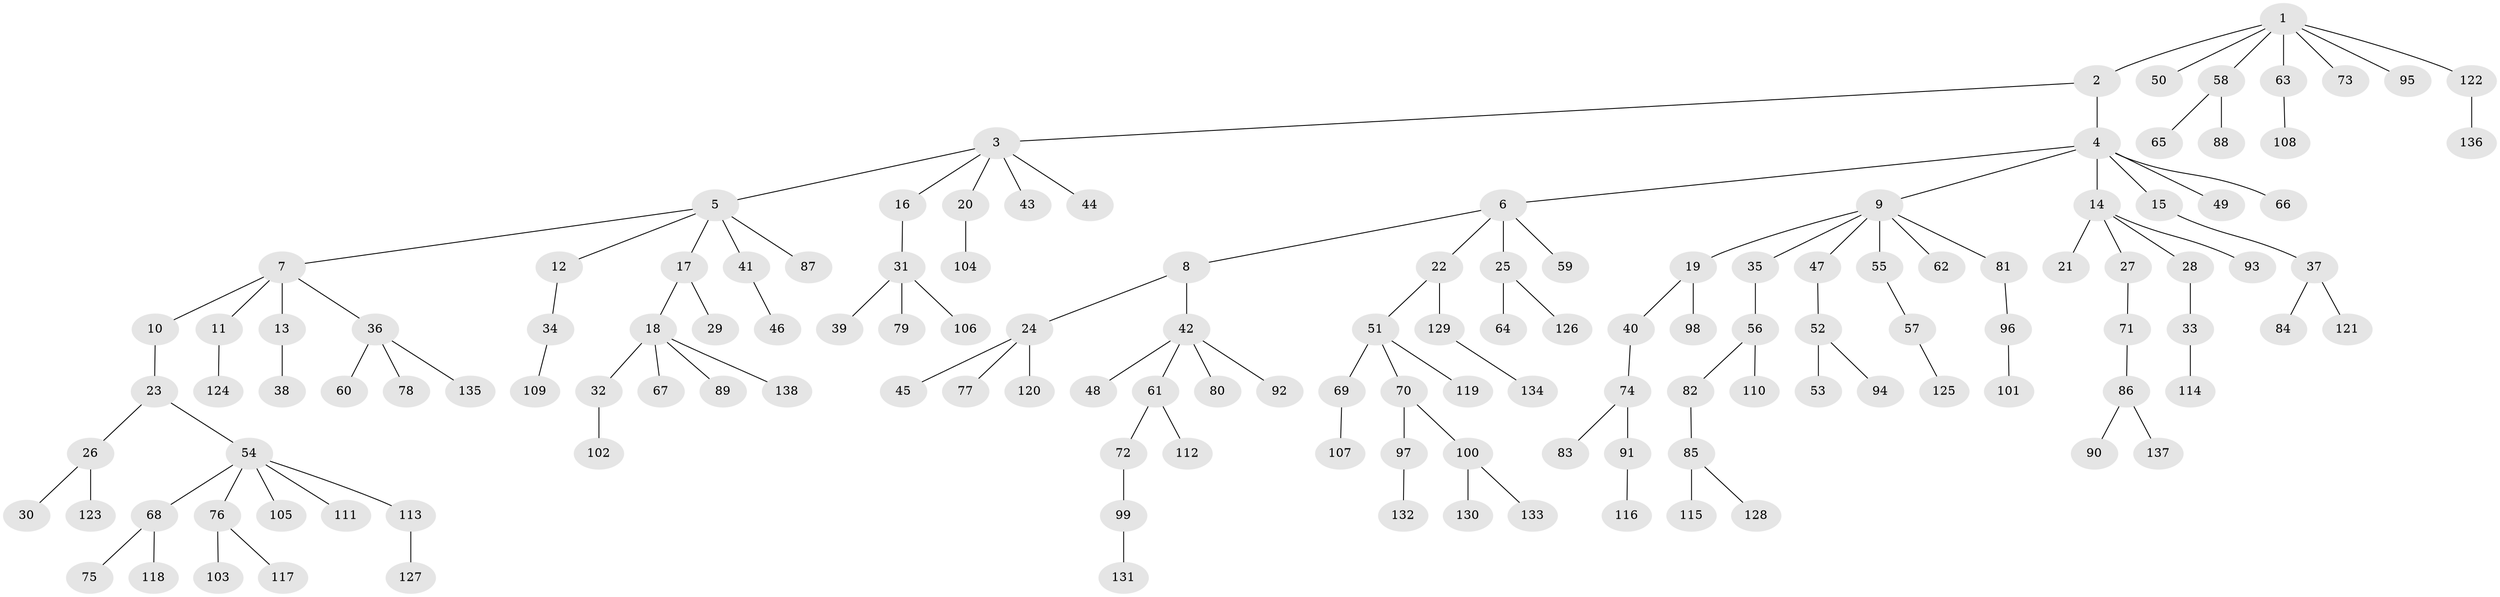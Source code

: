 // Generated by graph-tools (version 1.1) at 2025/36/03/09/25 02:36:28]
// undirected, 138 vertices, 137 edges
graph export_dot {
graph [start="1"]
  node [color=gray90,style=filled];
  1;
  2;
  3;
  4;
  5;
  6;
  7;
  8;
  9;
  10;
  11;
  12;
  13;
  14;
  15;
  16;
  17;
  18;
  19;
  20;
  21;
  22;
  23;
  24;
  25;
  26;
  27;
  28;
  29;
  30;
  31;
  32;
  33;
  34;
  35;
  36;
  37;
  38;
  39;
  40;
  41;
  42;
  43;
  44;
  45;
  46;
  47;
  48;
  49;
  50;
  51;
  52;
  53;
  54;
  55;
  56;
  57;
  58;
  59;
  60;
  61;
  62;
  63;
  64;
  65;
  66;
  67;
  68;
  69;
  70;
  71;
  72;
  73;
  74;
  75;
  76;
  77;
  78;
  79;
  80;
  81;
  82;
  83;
  84;
  85;
  86;
  87;
  88;
  89;
  90;
  91;
  92;
  93;
  94;
  95;
  96;
  97;
  98;
  99;
  100;
  101;
  102;
  103;
  104;
  105;
  106;
  107;
  108;
  109;
  110;
  111;
  112;
  113;
  114;
  115;
  116;
  117;
  118;
  119;
  120;
  121;
  122;
  123;
  124;
  125;
  126;
  127;
  128;
  129;
  130;
  131;
  132;
  133;
  134;
  135;
  136;
  137;
  138;
  1 -- 2;
  1 -- 50;
  1 -- 58;
  1 -- 63;
  1 -- 73;
  1 -- 95;
  1 -- 122;
  2 -- 3;
  2 -- 4;
  3 -- 5;
  3 -- 16;
  3 -- 20;
  3 -- 43;
  3 -- 44;
  4 -- 6;
  4 -- 9;
  4 -- 14;
  4 -- 15;
  4 -- 49;
  4 -- 66;
  5 -- 7;
  5 -- 12;
  5 -- 17;
  5 -- 41;
  5 -- 87;
  6 -- 8;
  6 -- 22;
  6 -- 25;
  6 -- 59;
  7 -- 10;
  7 -- 11;
  7 -- 13;
  7 -- 36;
  8 -- 24;
  8 -- 42;
  9 -- 19;
  9 -- 35;
  9 -- 47;
  9 -- 55;
  9 -- 62;
  9 -- 81;
  10 -- 23;
  11 -- 124;
  12 -- 34;
  13 -- 38;
  14 -- 21;
  14 -- 27;
  14 -- 28;
  14 -- 93;
  15 -- 37;
  16 -- 31;
  17 -- 18;
  17 -- 29;
  18 -- 32;
  18 -- 67;
  18 -- 89;
  18 -- 138;
  19 -- 40;
  19 -- 98;
  20 -- 104;
  22 -- 51;
  22 -- 129;
  23 -- 26;
  23 -- 54;
  24 -- 45;
  24 -- 77;
  24 -- 120;
  25 -- 64;
  25 -- 126;
  26 -- 30;
  26 -- 123;
  27 -- 71;
  28 -- 33;
  31 -- 39;
  31 -- 79;
  31 -- 106;
  32 -- 102;
  33 -- 114;
  34 -- 109;
  35 -- 56;
  36 -- 60;
  36 -- 78;
  36 -- 135;
  37 -- 84;
  37 -- 121;
  40 -- 74;
  41 -- 46;
  42 -- 48;
  42 -- 61;
  42 -- 80;
  42 -- 92;
  47 -- 52;
  51 -- 69;
  51 -- 70;
  51 -- 119;
  52 -- 53;
  52 -- 94;
  54 -- 68;
  54 -- 76;
  54 -- 105;
  54 -- 111;
  54 -- 113;
  55 -- 57;
  56 -- 82;
  56 -- 110;
  57 -- 125;
  58 -- 65;
  58 -- 88;
  61 -- 72;
  61 -- 112;
  63 -- 108;
  68 -- 75;
  68 -- 118;
  69 -- 107;
  70 -- 97;
  70 -- 100;
  71 -- 86;
  72 -- 99;
  74 -- 83;
  74 -- 91;
  76 -- 103;
  76 -- 117;
  81 -- 96;
  82 -- 85;
  85 -- 115;
  85 -- 128;
  86 -- 90;
  86 -- 137;
  91 -- 116;
  96 -- 101;
  97 -- 132;
  99 -- 131;
  100 -- 130;
  100 -- 133;
  113 -- 127;
  122 -- 136;
  129 -- 134;
}

